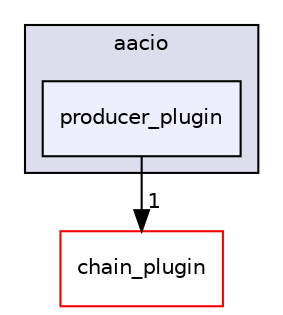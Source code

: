 digraph "plugins/producer_plugin/include/aacio/producer_plugin" {
  compound=true
  node [ fontsize="10", fontname="Helvetica"];
  edge [ labelfontsize="10", labelfontname="Helvetica"];
  subgraph clusterdir_0ecf318518198ac09b936632e08b6eb4 {
    graph [ bgcolor="#ddddee", pencolor="black", label="aacio" fontname="Helvetica", fontsize="10", URL="dir_0ecf318518198ac09b936632e08b6eb4.html"]
  dir_de7db2641bbba0bd58f9fe3f817ca6c4 [shape=box, label="producer_plugin", style="filled", fillcolor="#eeeeff", pencolor="black", URL="dir_de7db2641bbba0bd58f9fe3f817ca6c4.html"];
  }
  dir_602e6d607ea05a3811091b067ebfa4ac [shape=box label="chain_plugin" fillcolor="white" style="filled" color="red" URL="dir_602e6d607ea05a3811091b067ebfa4ac.html"];
  dir_de7db2641bbba0bd58f9fe3f817ca6c4->dir_602e6d607ea05a3811091b067ebfa4ac [headlabel="1", labeldistance=1.5 headhref="dir_001871_001848.html"];
}
